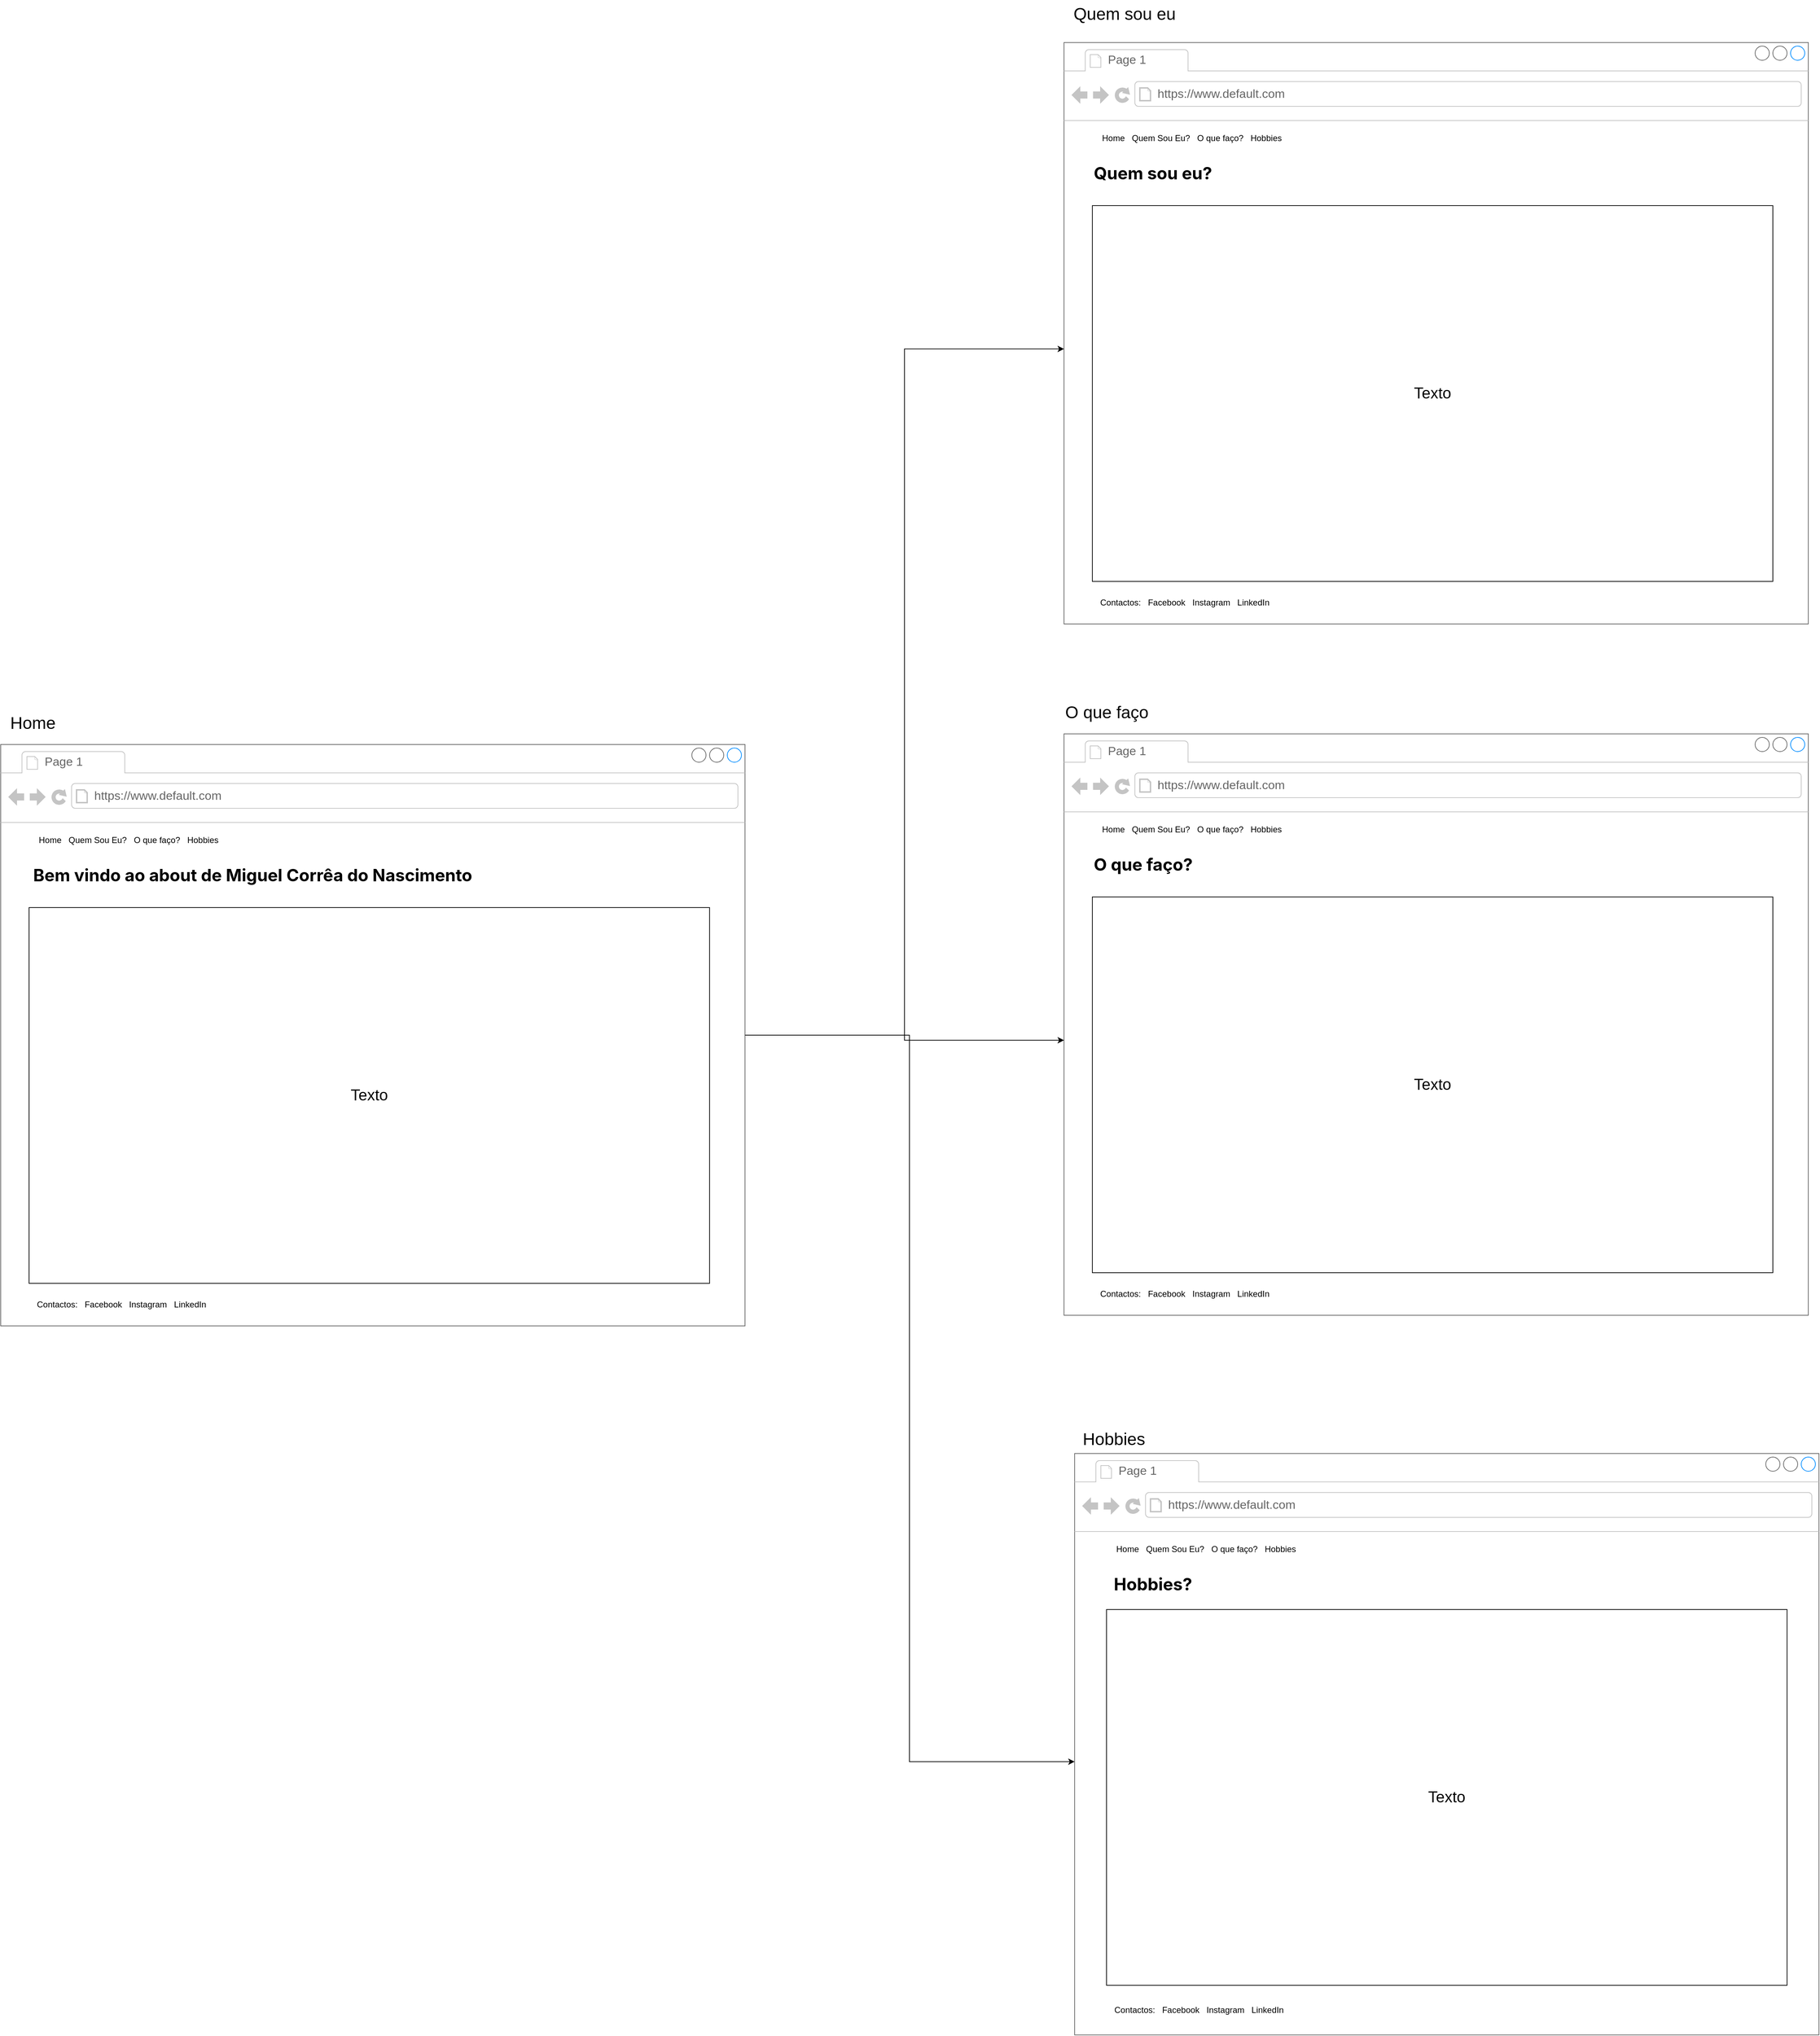 <mxfile version="22.0.8" type="device">
  <diagram name="Page-1" id="2cc2dc42-3aac-f2a9-1cec-7a8b7cbee084">
    <mxGraphModel dx="5197" dy="3843" grid="1" gridSize="10" guides="1" tooltips="1" connect="1" arrows="1" fold="1" page="1" pageScale="1" pageWidth="1100" pageHeight="850" background="none" math="0" shadow="0">
      <root>
        <mxCell id="0" />
        <mxCell id="1" parent="0" />
        <mxCell id="7026571954dc6520-1" value="Text" style="strokeWidth=1;shadow=0;dashed=0;align=center;html=1;shape=mxgraph.mockup.containers.browserWindow;rSize=0;strokeColor=#666666;mainText=,;recursiveResize=0;rounded=0;labelBackgroundColor=none;fontFamily=Verdana;fontSize=12" parent="1" vertex="1">
          <mxGeometry x="-390" y="-380" width="1050" height="820" as="geometry" />
        </mxCell>
        <mxCell id="7026571954dc6520-2" value="Page 1" style="strokeWidth=1;shadow=0;dashed=0;align=center;html=1;shape=mxgraph.mockup.containers.anchor;fontSize=17;fontColor=#666666;align=left;" parent="7026571954dc6520-1" vertex="1">
          <mxGeometry x="60" y="12" width="110" height="26" as="geometry" />
        </mxCell>
        <mxCell id="7026571954dc6520-3" value="https://www.default.com" style="strokeWidth=1;shadow=0;dashed=0;align=center;html=1;shape=mxgraph.mockup.containers.anchor;rSize=0;fontSize=17;fontColor=#666666;align=left;" parent="7026571954dc6520-1" vertex="1">
          <mxGeometry x="130" y="60" width="250" height="26" as="geometry" />
        </mxCell>
        <mxCell id="zgzTAyupE_d4-ppzDKuF-3" value="Contactos:&amp;nbsp; &amp;nbsp;Facebook&amp;nbsp; &amp;nbsp;Instagram&amp;nbsp; &amp;nbsp;LinkedIn" style="text;html=1;align=center;verticalAlign=middle;resizable=0;points=[];autosize=1;strokeColor=none;fillColor=none;" vertex="1" parent="7026571954dc6520-1">
          <mxGeometry x="40" y="775" width="260" height="30" as="geometry" />
        </mxCell>
        <mxCell id="zgzTAyupE_d4-ppzDKuF-4" value="Home&amp;nbsp; &amp;nbsp;Quem Sou Eu?&amp;nbsp; &amp;nbsp;O que faço?&amp;nbsp; &amp;nbsp;Hobbies" style="text;html=1;align=center;verticalAlign=middle;resizable=0;points=[];autosize=1;strokeColor=none;fillColor=none;" vertex="1" parent="7026571954dc6520-1">
          <mxGeometry x="40" y="120" width="280" height="30" as="geometry" />
        </mxCell>
        <mxCell id="zgzTAyupE_d4-ppzDKuF-5" value="&lt;h1 style=&quot;font-family: Inter, -apple-system, BlinkMacSystemFont, &amp;quot;Segoe UI&amp;quot;, Roboto, Oxygen, Ubuntu, Cantarell, &amp;quot;Fira Sans&amp;quot;, &amp;quot;Droid Sans&amp;quot;, &amp;quot;Helvetica Neue&amp;quot;, sans-serif; text-align: start;&quot;&gt;Bem vindo ao about de Miguel Corrêa do Nascimento&lt;/h1&gt;" style="text;html=1;align=center;verticalAlign=middle;resizable=0;points=[];autosize=1;strokeColor=none;fillColor=none;" vertex="1" parent="7026571954dc6520-1">
          <mxGeometry x="40" y="150" width="630" height="70" as="geometry" />
        </mxCell>
        <mxCell id="zgzTAyupE_d4-ppzDKuF-7" value="Texto" style="rounded=0;whiteSpace=wrap;html=1;fontSize=22;" vertex="1" parent="7026571954dc6520-1">
          <mxGeometry x="40" y="230" width="960" height="530" as="geometry" />
        </mxCell>
        <mxCell id="zgzTAyupE_d4-ppzDKuF-1" value="Home" style="text;html=1;align=center;verticalAlign=middle;resizable=0;points=[];autosize=1;strokeColor=none;fillColor=none;fontSize=24;" vertex="1" parent="1">
          <mxGeometry x="-390" y="-430" width="90" height="40" as="geometry" />
        </mxCell>
        <mxCell id="zgzTAyupE_d4-ppzDKuF-18" value="Text" style="strokeWidth=1;shadow=0;dashed=0;align=center;html=1;shape=mxgraph.mockup.containers.browserWindow;rSize=0;strokeColor=#666666;mainText=,;recursiveResize=0;rounded=0;labelBackgroundColor=none;fontFamily=Verdana;fontSize=12" vertex="1" parent="1">
          <mxGeometry x="1110" y="-1370" width="1050" height="820" as="geometry" />
        </mxCell>
        <mxCell id="zgzTAyupE_d4-ppzDKuF-19" value="Page 1" style="strokeWidth=1;shadow=0;dashed=0;align=center;html=1;shape=mxgraph.mockup.containers.anchor;fontSize=17;fontColor=#666666;align=left;" vertex="1" parent="zgzTAyupE_d4-ppzDKuF-18">
          <mxGeometry x="60" y="12" width="110" height="26" as="geometry" />
        </mxCell>
        <mxCell id="zgzTAyupE_d4-ppzDKuF-20" value="https://www.default.com" style="strokeWidth=1;shadow=0;dashed=0;align=center;html=1;shape=mxgraph.mockup.containers.anchor;rSize=0;fontSize=17;fontColor=#666666;align=left;" vertex="1" parent="zgzTAyupE_d4-ppzDKuF-18">
          <mxGeometry x="130" y="60" width="250" height="26" as="geometry" />
        </mxCell>
        <mxCell id="zgzTAyupE_d4-ppzDKuF-21" value="Contactos:&amp;nbsp; &amp;nbsp;Facebook&amp;nbsp; &amp;nbsp;Instagram&amp;nbsp; &amp;nbsp;LinkedIn" style="text;html=1;align=center;verticalAlign=middle;resizable=0;points=[];autosize=1;strokeColor=none;fillColor=none;" vertex="1" parent="zgzTAyupE_d4-ppzDKuF-18">
          <mxGeometry x="40" y="775" width="260" height="30" as="geometry" />
        </mxCell>
        <mxCell id="zgzTAyupE_d4-ppzDKuF-22" value="Home&amp;nbsp; &amp;nbsp;Quem Sou Eu?&amp;nbsp; &amp;nbsp;O que faço?&amp;nbsp; &amp;nbsp;Hobbies" style="text;html=1;align=center;verticalAlign=middle;resizable=0;points=[];autosize=1;strokeColor=none;fillColor=none;" vertex="1" parent="zgzTAyupE_d4-ppzDKuF-18">
          <mxGeometry x="40" y="120" width="280" height="30" as="geometry" />
        </mxCell>
        <mxCell id="zgzTAyupE_d4-ppzDKuF-23" value="&lt;h1 style=&quot;font-family: Inter, -apple-system, BlinkMacSystemFont, &amp;quot;Segoe UI&amp;quot;, Roboto, Oxygen, Ubuntu, Cantarell, &amp;quot;Fira Sans&amp;quot;, &amp;quot;Droid Sans&amp;quot;, &amp;quot;Helvetica Neue&amp;quot;, sans-serif;&quot;&gt;Quem sou eu?&lt;/h1&gt;" style="text;html=1;align=left;verticalAlign=middle;resizable=0;points=[];autosize=1;strokeColor=none;fillColor=none;" vertex="1" parent="zgzTAyupE_d4-ppzDKuF-18">
          <mxGeometry x="40" y="150" width="180" height="70" as="geometry" />
        </mxCell>
        <mxCell id="zgzTAyupE_d4-ppzDKuF-24" value="Texto" style="rounded=0;whiteSpace=wrap;html=1;fontSize=22;" vertex="1" parent="zgzTAyupE_d4-ppzDKuF-18">
          <mxGeometry x="40" y="230" width="960" height="530" as="geometry" />
        </mxCell>
        <mxCell id="zgzTAyupE_d4-ppzDKuF-25" value="Text" style="strokeWidth=1;shadow=0;dashed=0;align=center;html=1;shape=mxgraph.mockup.containers.browserWindow;rSize=0;strokeColor=#666666;mainText=,;recursiveResize=0;rounded=0;labelBackgroundColor=none;fontFamily=Verdana;fontSize=12" vertex="1" parent="1">
          <mxGeometry x="1110" y="-395" width="1050" height="820" as="geometry" />
        </mxCell>
        <mxCell id="zgzTAyupE_d4-ppzDKuF-26" value="Page 1" style="strokeWidth=1;shadow=0;dashed=0;align=center;html=1;shape=mxgraph.mockup.containers.anchor;fontSize=17;fontColor=#666666;align=left;" vertex="1" parent="zgzTAyupE_d4-ppzDKuF-25">
          <mxGeometry x="60" y="12" width="110" height="26" as="geometry" />
        </mxCell>
        <mxCell id="zgzTAyupE_d4-ppzDKuF-27" value="https://www.default.com" style="strokeWidth=1;shadow=0;dashed=0;align=center;html=1;shape=mxgraph.mockup.containers.anchor;rSize=0;fontSize=17;fontColor=#666666;align=left;" vertex="1" parent="zgzTAyupE_d4-ppzDKuF-25">
          <mxGeometry x="130" y="60" width="250" height="26" as="geometry" />
        </mxCell>
        <mxCell id="zgzTAyupE_d4-ppzDKuF-28" value="Contactos:&amp;nbsp; &amp;nbsp;Facebook&amp;nbsp; &amp;nbsp;Instagram&amp;nbsp; &amp;nbsp;LinkedIn" style="text;html=1;align=center;verticalAlign=middle;resizable=0;points=[];autosize=1;strokeColor=none;fillColor=none;" vertex="1" parent="zgzTAyupE_d4-ppzDKuF-25">
          <mxGeometry x="40" y="775" width="260" height="30" as="geometry" />
        </mxCell>
        <mxCell id="zgzTAyupE_d4-ppzDKuF-29" value="Home&amp;nbsp; &amp;nbsp;Quem Sou Eu?&amp;nbsp; &amp;nbsp;O que faço?&amp;nbsp; &amp;nbsp;Hobbies" style="text;html=1;align=center;verticalAlign=middle;resizable=0;points=[];autosize=1;strokeColor=none;fillColor=none;" vertex="1" parent="zgzTAyupE_d4-ppzDKuF-25">
          <mxGeometry x="40" y="120" width="280" height="30" as="geometry" />
        </mxCell>
        <mxCell id="zgzTAyupE_d4-ppzDKuF-30" value="&lt;h1 style=&quot;font-family: Inter, -apple-system, BlinkMacSystemFont, &amp;quot;Segoe UI&amp;quot;, Roboto, Oxygen, Ubuntu, Cantarell, &amp;quot;Fira Sans&amp;quot;, &amp;quot;Droid Sans&amp;quot;, &amp;quot;Helvetica Neue&amp;quot;, sans-serif;&quot;&gt;O que faço?&lt;/h1&gt;" style="text;html=1;align=left;verticalAlign=middle;resizable=0;points=[];autosize=1;strokeColor=none;fillColor=none;" vertex="1" parent="zgzTAyupE_d4-ppzDKuF-25">
          <mxGeometry x="40" y="150" width="160" height="70" as="geometry" />
        </mxCell>
        <mxCell id="zgzTAyupE_d4-ppzDKuF-31" value="Texto" style="rounded=0;whiteSpace=wrap;html=1;fontSize=22;" vertex="1" parent="zgzTAyupE_d4-ppzDKuF-25">
          <mxGeometry x="40" y="230" width="960" height="530" as="geometry" />
        </mxCell>
        <mxCell id="zgzTAyupE_d4-ppzDKuF-32" value="Text" style="strokeWidth=1;shadow=0;dashed=0;align=center;html=1;shape=mxgraph.mockup.containers.browserWindow;rSize=0;strokeColor=#666666;mainText=,;recursiveResize=0;rounded=0;labelBackgroundColor=none;fontFamily=Verdana;fontSize=12" vertex="1" parent="1">
          <mxGeometry x="1125" y="620" width="1050" height="820" as="geometry" />
        </mxCell>
        <mxCell id="zgzTAyupE_d4-ppzDKuF-33" value="Page 1" style="strokeWidth=1;shadow=0;dashed=0;align=center;html=1;shape=mxgraph.mockup.containers.anchor;fontSize=17;fontColor=#666666;align=left;" vertex="1" parent="zgzTAyupE_d4-ppzDKuF-32">
          <mxGeometry x="60" y="12" width="110" height="26" as="geometry" />
        </mxCell>
        <mxCell id="zgzTAyupE_d4-ppzDKuF-34" value="https://www.default.com" style="strokeWidth=1;shadow=0;dashed=0;align=center;html=1;shape=mxgraph.mockup.containers.anchor;rSize=0;fontSize=17;fontColor=#666666;align=left;" vertex="1" parent="zgzTAyupE_d4-ppzDKuF-32">
          <mxGeometry x="130" y="60" width="250" height="26" as="geometry" />
        </mxCell>
        <mxCell id="zgzTAyupE_d4-ppzDKuF-35" value="Contactos:&amp;nbsp; &amp;nbsp;Facebook&amp;nbsp; &amp;nbsp;Instagram&amp;nbsp; &amp;nbsp;LinkedIn" style="text;html=1;align=center;verticalAlign=middle;resizable=0;points=[];autosize=1;strokeColor=none;fillColor=none;" vertex="1" parent="zgzTAyupE_d4-ppzDKuF-32">
          <mxGeometry x="45" y="770" width="260" height="30" as="geometry" />
        </mxCell>
        <mxCell id="zgzTAyupE_d4-ppzDKuF-36" value="Home&amp;nbsp; &amp;nbsp;Quem Sou Eu?&amp;nbsp; &amp;nbsp;O que faço?&amp;nbsp; &amp;nbsp;Hobbies" style="text;html=1;align=center;verticalAlign=middle;resizable=0;points=[];autosize=1;strokeColor=none;fillColor=none;" vertex="1" parent="zgzTAyupE_d4-ppzDKuF-32">
          <mxGeometry x="45" y="120" width="280" height="30" as="geometry" />
        </mxCell>
        <mxCell id="zgzTAyupE_d4-ppzDKuF-37" value="&lt;h1 style=&quot;font-family: Inter, -apple-system, BlinkMacSystemFont, &amp;quot;Segoe UI&amp;quot;, Roboto, Oxygen, Ubuntu, Cantarell, &amp;quot;Fira Sans&amp;quot;, &amp;quot;Droid Sans&amp;quot;, &amp;quot;Helvetica Neue&amp;quot;, sans-serif; text-align: start;&quot;&gt;Hobbies?&lt;/h1&gt;" style="text;html=1;align=center;verticalAlign=middle;resizable=0;points=[];autosize=1;strokeColor=none;fillColor=none;" vertex="1" parent="zgzTAyupE_d4-ppzDKuF-32">
          <mxGeometry x="45" y="150" width="130" height="70" as="geometry" />
        </mxCell>
        <mxCell id="zgzTAyupE_d4-ppzDKuF-38" value="Texto" style="rounded=0;whiteSpace=wrap;html=1;fontSize=22;" vertex="1" parent="zgzTAyupE_d4-ppzDKuF-32">
          <mxGeometry x="45" y="220" width="960" height="530" as="geometry" />
        </mxCell>
        <mxCell id="zgzTAyupE_d4-ppzDKuF-39" style="edgeStyle=orthogonalEdgeStyle;rounded=0;orthogonalLoop=1;jettySize=auto;html=1;entryX=0;entryY=0.527;entryDx=0;entryDy=0;entryPerimeter=0;" edge="1" parent="1" source="7026571954dc6520-1" target="zgzTAyupE_d4-ppzDKuF-18">
          <mxGeometry relative="1" as="geometry" />
        </mxCell>
        <mxCell id="zgzTAyupE_d4-ppzDKuF-40" style="edgeStyle=orthogonalEdgeStyle;rounded=0;orthogonalLoop=1;jettySize=auto;html=1;entryX=0;entryY=0.527;entryDx=0;entryDy=0;entryPerimeter=0;" edge="1" parent="1" source="7026571954dc6520-1" target="zgzTAyupE_d4-ppzDKuF-25">
          <mxGeometry relative="1" as="geometry" />
        </mxCell>
        <mxCell id="zgzTAyupE_d4-ppzDKuF-41" style="edgeStyle=orthogonalEdgeStyle;rounded=0;orthogonalLoop=1;jettySize=auto;html=1;entryX=0;entryY=0.53;entryDx=0;entryDy=0;entryPerimeter=0;" edge="1" parent="1" source="7026571954dc6520-1" target="zgzTAyupE_d4-ppzDKuF-32">
          <mxGeometry relative="1" as="geometry">
            <Array as="points">
              <mxPoint x="892" y="30" />
              <mxPoint x="892" y="1055" />
            </Array>
          </mxGeometry>
        </mxCell>
        <mxCell id="zgzTAyupE_d4-ppzDKuF-43" value="Quem sou eu" style="text;html=1;align=center;verticalAlign=middle;resizable=0;points=[];autosize=1;strokeColor=none;fillColor=none;fontSize=24;" vertex="1" parent="1">
          <mxGeometry x="1110" y="-1430" width="170" height="40" as="geometry" />
        </mxCell>
        <mxCell id="zgzTAyupE_d4-ppzDKuF-44" value="O que faço" style="text;html=1;align=center;verticalAlign=middle;resizable=0;points=[];autosize=1;strokeColor=none;fillColor=none;fontSize=24;" vertex="1" parent="1">
          <mxGeometry x="1100" y="-445" width="140" height="40" as="geometry" />
        </mxCell>
        <mxCell id="zgzTAyupE_d4-ppzDKuF-45" value="Hobbies" style="text;html=1;align=center;verticalAlign=middle;resizable=0;points=[];autosize=1;strokeColor=none;fillColor=none;fontSize=24;" vertex="1" parent="1">
          <mxGeometry x="1125" y="580" width="110" height="40" as="geometry" />
        </mxCell>
      </root>
    </mxGraphModel>
  </diagram>
</mxfile>
